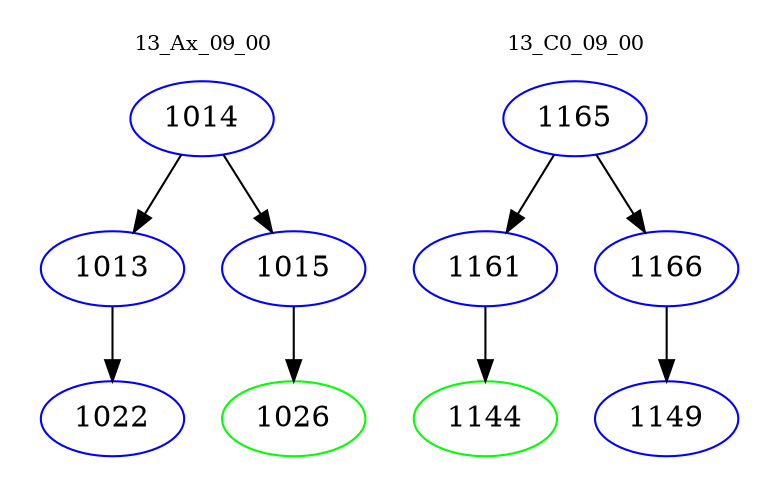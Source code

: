 digraph{
subgraph cluster_0 {
color = white
label = "13_Ax_09_00";
fontsize=10;
T0_1014 [label="1014", color="blue"]
T0_1014 -> T0_1013 [color="black"]
T0_1013 [label="1013", color="blue"]
T0_1013 -> T0_1022 [color="black"]
T0_1022 [label="1022", color="blue"]
T0_1014 -> T0_1015 [color="black"]
T0_1015 [label="1015", color="blue"]
T0_1015 -> T0_1026 [color="black"]
T0_1026 [label="1026", color="green"]
}
subgraph cluster_1 {
color = white
label = "13_C0_09_00";
fontsize=10;
T1_1165 [label="1165", color="blue"]
T1_1165 -> T1_1161 [color="black"]
T1_1161 [label="1161", color="blue"]
T1_1161 -> T1_1144 [color="black"]
T1_1144 [label="1144", color="green"]
T1_1165 -> T1_1166 [color="black"]
T1_1166 [label="1166", color="blue"]
T1_1166 -> T1_1149 [color="black"]
T1_1149 [label="1149", color="blue"]
}
}
